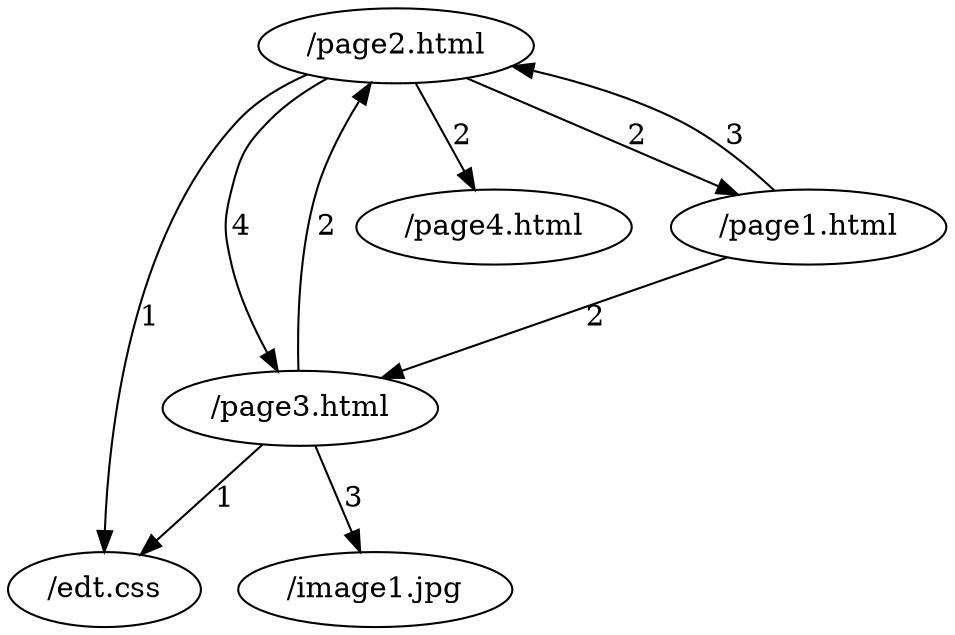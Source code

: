 digraph {
node0 [label="/edt.css"];
node1 [label="/image1.jpg"];
node2 [label="/page1.html"];
node3 [label="/page2.html"];
node4 [label="/page3.html"];
node5 [label="/page4.html"];
node2 -> node3 [label="3"];
node2 -> node4 [label="2"];
node3 -> node0 [label="1"];
node3 -> node2 [label="2"];
node3 -> node4 [label="4"];
node3 -> node5 [label="2"];
node4 -> node0 [label="1"];
node4 -> node1 [label="3"];
node4 -> node3 [label="2"];
}

